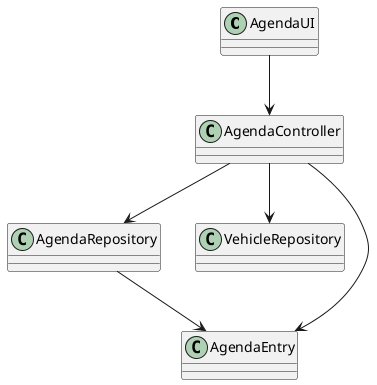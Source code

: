 @startuml
class AgendaUI {

}

class AgendaController {

}

class AgendaRepository {

}

class VehicleRepository {

}

class AgendaEntry {

}

AgendaUI --> AgendaController
AgendaController --> AgendaRepository
AgendaController --> VehicleRepository
AgendaRepository --> AgendaEntry
AgendaController --> AgendaEntry

@enduml